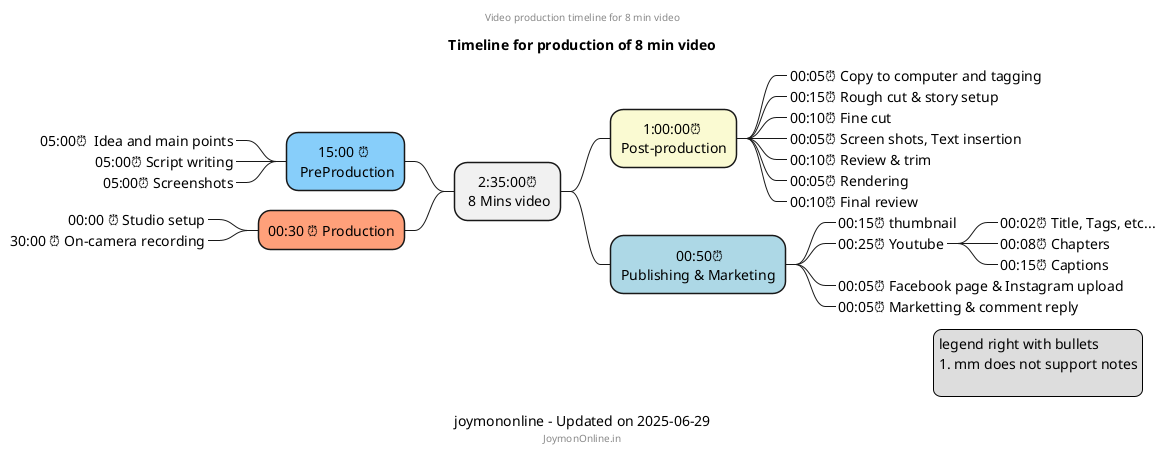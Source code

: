 @startmindmap
<style>
rootNode {
    HorizontalAlignment center
}
node {
    HorizontalAlignment center
}
</style>
center header
Video production timeline for 8 min video 
endheader
title Timeline for production of 8 min video
* 2:35:00⏰\n 8 Mins video
**[#LightGoldenRodYellow] 1:00:00⏰ \nPost-production
***_ 00:05⏰ Copy to computer and tagging
***_ 00:15⏰ Rough cut & story setup
***_ 00:10⏰ Fine cut
***_ 00:05⏰ Screen shots, Text insertion
***_ 00:10⏰ Review & trim
***_ 00:05⏰ Rendering
***_ 00:10⏰ Final review
**[#LightBlue]: 00:50⏰
Publishing & Marketing;
***_ 00:15⏰ thumbnail
***_ 00:25⏰ Youtube 
****_ 00:02⏰ Title, Tags, etc...
****_ 00:08⏰ Chapters
****_ 00:15⏰ Captions
***_ 00:05⏰ Facebook page & Instagram upload 
***_ 00:05⏰ Marketting & comment reply 
left side
**[#LightSkyBlue] 15:00 ⏰ \n PreProduction
***_ 05:00⏰  Idea and main points
***_ 05:00⏰ Script writing
***_ 05:00⏰ Screenshots

**[#LightSalmon] 00:30 ⏰ Production
***_ 00:00 ⏰ Studio setup
***_ 30:00 ⏰ On-camera recording

legend right
legend right with bullets
# mm does not support notes

endlegend

caption joymononline - Updated on 2025-06-29
center footer JoymonOnline.in

@endmindmap